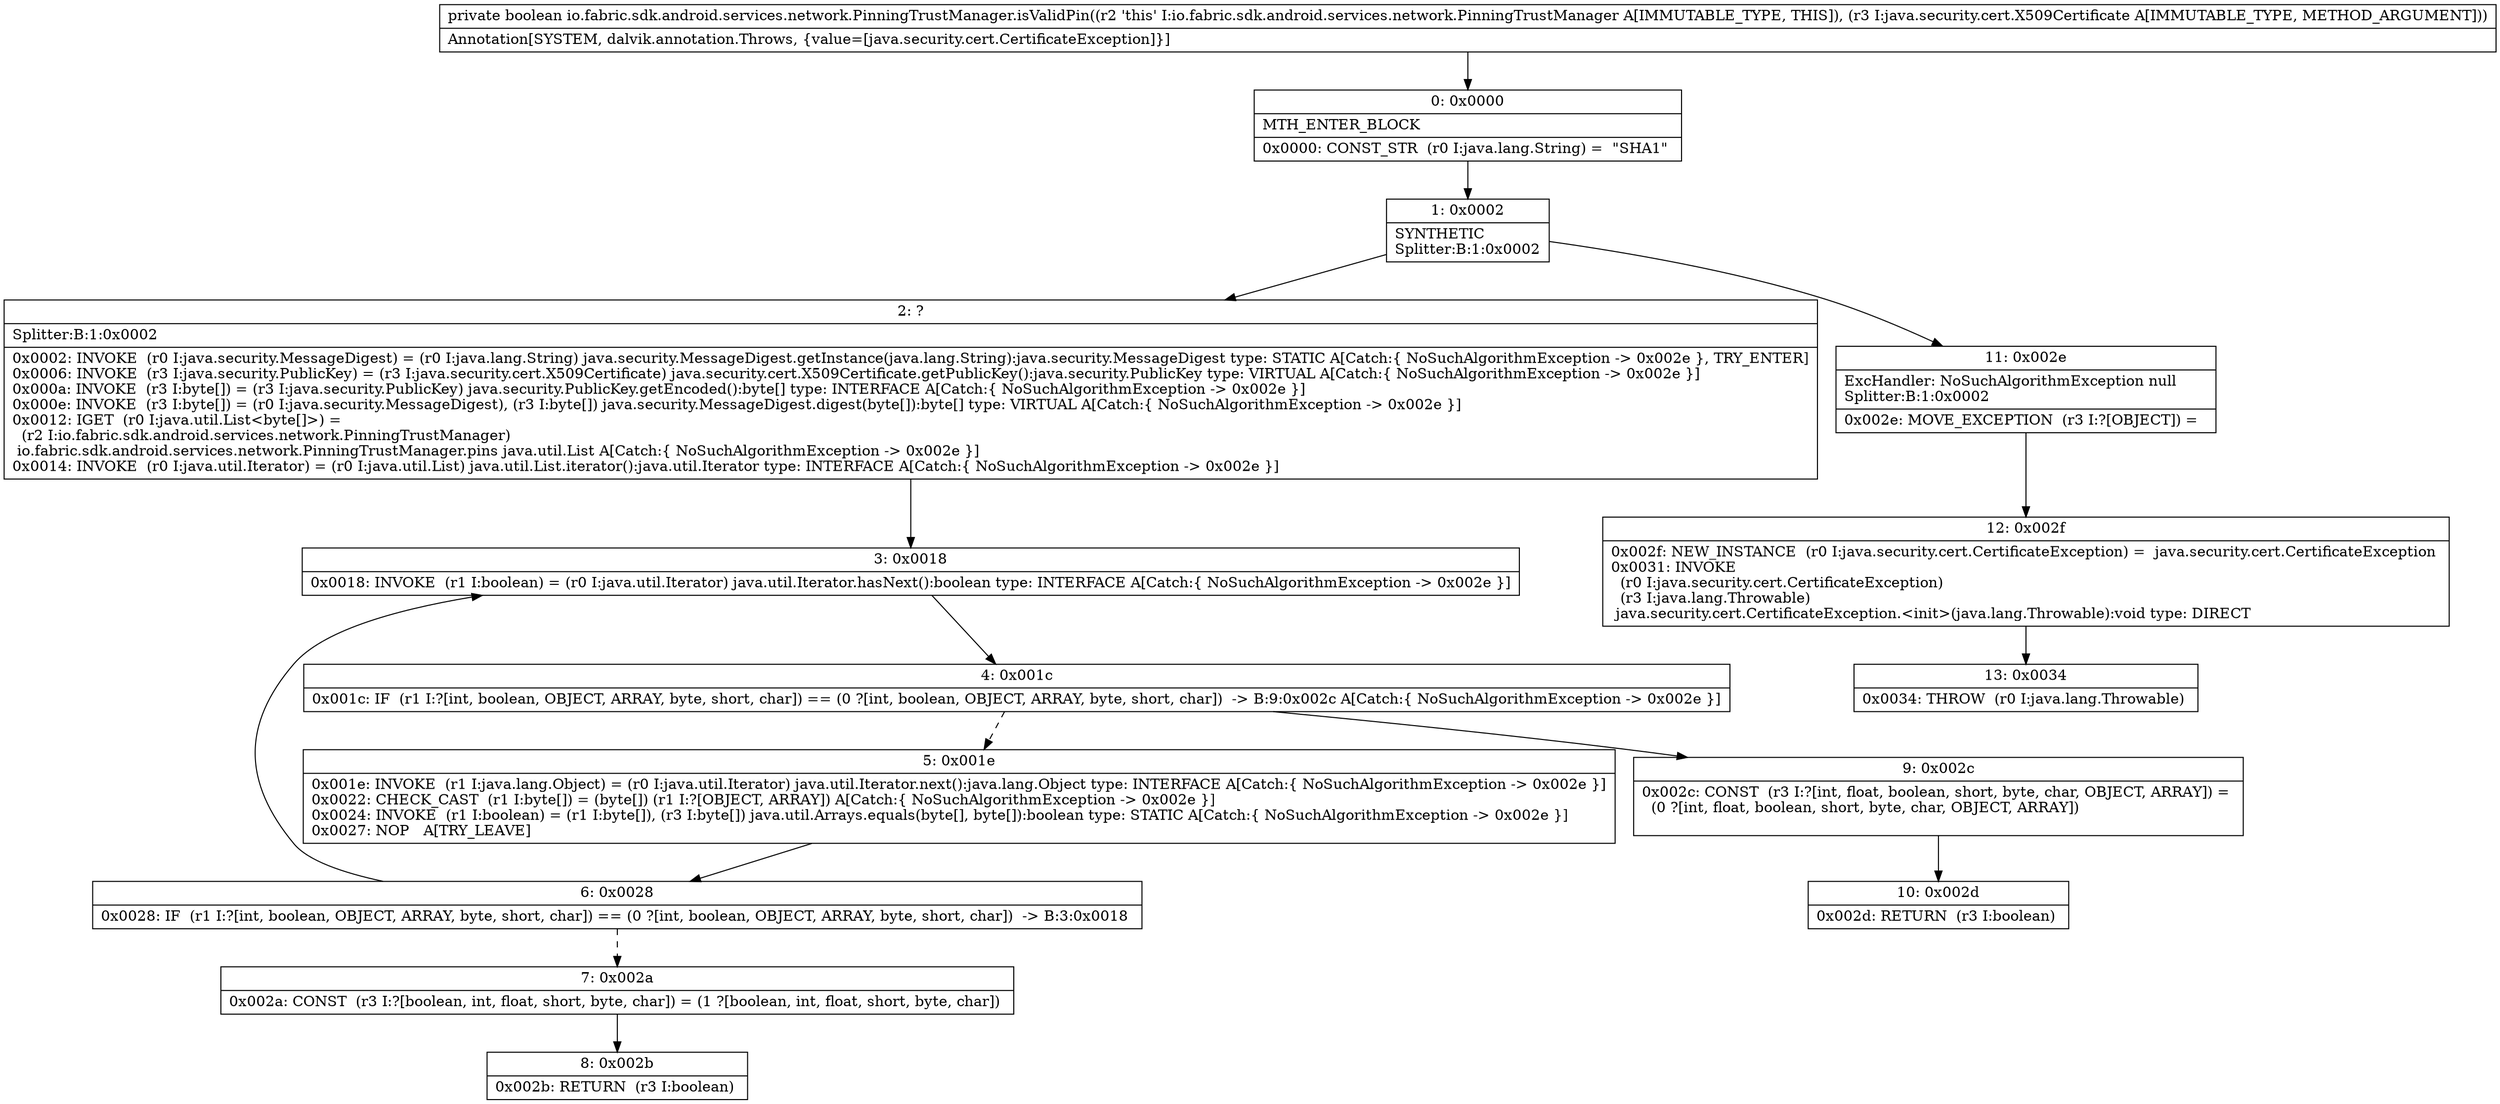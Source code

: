digraph "CFG forio.fabric.sdk.android.services.network.PinningTrustManager.isValidPin(Ljava\/security\/cert\/X509Certificate;)Z" {
Node_0 [shape=record,label="{0\:\ 0x0000|MTH_ENTER_BLOCK\l|0x0000: CONST_STR  (r0 I:java.lang.String) =  \"SHA1\" \l}"];
Node_1 [shape=record,label="{1\:\ 0x0002|SYNTHETIC\lSplitter:B:1:0x0002\l}"];
Node_2 [shape=record,label="{2\:\ ?|Splitter:B:1:0x0002\l|0x0002: INVOKE  (r0 I:java.security.MessageDigest) = (r0 I:java.lang.String) java.security.MessageDigest.getInstance(java.lang.String):java.security.MessageDigest type: STATIC A[Catch:\{ NoSuchAlgorithmException \-\> 0x002e \}, TRY_ENTER]\l0x0006: INVOKE  (r3 I:java.security.PublicKey) = (r3 I:java.security.cert.X509Certificate) java.security.cert.X509Certificate.getPublicKey():java.security.PublicKey type: VIRTUAL A[Catch:\{ NoSuchAlgorithmException \-\> 0x002e \}]\l0x000a: INVOKE  (r3 I:byte[]) = (r3 I:java.security.PublicKey) java.security.PublicKey.getEncoded():byte[] type: INTERFACE A[Catch:\{ NoSuchAlgorithmException \-\> 0x002e \}]\l0x000e: INVOKE  (r3 I:byte[]) = (r0 I:java.security.MessageDigest), (r3 I:byte[]) java.security.MessageDigest.digest(byte[]):byte[] type: VIRTUAL A[Catch:\{ NoSuchAlgorithmException \-\> 0x002e \}]\l0x0012: IGET  (r0 I:java.util.List\<byte[]\>) = \l  (r2 I:io.fabric.sdk.android.services.network.PinningTrustManager)\l io.fabric.sdk.android.services.network.PinningTrustManager.pins java.util.List A[Catch:\{ NoSuchAlgorithmException \-\> 0x002e \}]\l0x0014: INVOKE  (r0 I:java.util.Iterator) = (r0 I:java.util.List) java.util.List.iterator():java.util.Iterator type: INTERFACE A[Catch:\{ NoSuchAlgorithmException \-\> 0x002e \}]\l}"];
Node_3 [shape=record,label="{3\:\ 0x0018|0x0018: INVOKE  (r1 I:boolean) = (r0 I:java.util.Iterator) java.util.Iterator.hasNext():boolean type: INTERFACE A[Catch:\{ NoSuchAlgorithmException \-\> 0x002e \}]\l}"];
Node_4 [shape=record,label="{4\:\ 0x001c|0x001c: IF  (r1 I:?[int, boolean, OBJECT, ARRAY, byte, short, char]) == (0 ?[int, boolean, OBJECT, ARRAY, byte, short, char])  \-\> B:9:0x002c A[Catch:\{ NoSuchAlgorithmException \-\> 0x002e \}]\l}"];
Node_5 [shape=record,label="{5\:\ 0x001e|0x001e: INVOKE  (r1 I:java.lang.Object) = (r0 I:java.util.Iterator) java.util.Iterator.next():java.lang.Object type: INTERFACE A[Catch:\{ NoSuchAlgorithmException \-\> 0x002e \}]\l0x0022: CHECK_CAST  (r1 I:byte[]) = (byte[]) (r1 I:?[OBJECT, ARRAY]) A[Catch:\{ NoSuchAlgorithmException \-\> 0x002e \}]\l0x0024: INVOKE  (r1 I:boolean) = (r1 I:byte[]), (r3 I:byte[]) java.util.Arrays.equals(byte[], byte[]):boolean type: STATIC A[Catch:\{ NoSuchAlgorithmException \-\> 0x002e \}]\l0x0027: NOP   A[TRY_LEAVE]\l}"];
Node_6 [shape=record,label="{6\:\ 0x0028|0x0028: IF  (r1 I:?[int, boolean, OBJECT, ARRAY, byte, short, char]) == (0 ?[int, boolean, OBJECT, ARRAY, byte, short, char])  \-\> B:3:0x0018 \l}"];
Node_7 [shape=record,label="{7\:\ 0x002a|0x002a: CONST  (r3 I:?[boolean, int, float, short, byte, char]) = (1 ?[boolean, int, float, short, byte, char]) \l}"];
Node_8 [shape=record,label="{8\:\ 0x002b|0x002b: RETURN  (r3 I:boolean) \l}"];
Node_9 [shape=record,label="{9\:\ 0x002c|0x002c: CONST  (r3 I:?[int, float, boolean, short, byte, char, OBJECT, ARRAY]) = \l  (0 ?[int, float, boolean, short, byte, char, OBJECT, ARRAY])\l \l}"];
Node_10 [shape=record,label="{10\:\ 0x002d|0x002d: RETURN  (r3 I:boolean) \l}"];
Node_11 [shape=record,label="{11\:\ 0x002e|ExcHandler: NoSuchAlgorithmException null\lSplitter:B:1:0x0002\l|0x002e: MOVE_EXCEPTION  (r3 I:?[OBJECT]) =  \l}"];
Node_12 [shape=record,label="{12\:\ 0x002f|0x002f: NEW_INSTANCE  (r0 I:java.security.cert.CertificateException) =  java.security.cert.CertificateException \l0x0031: INVOKE  \l  (r0 I:java.security.cert.CertificateException)\l  (r3 I:java.lang.Throwable)\l java.security.cert.CertificateException.\<init\>(java.lang.Throwable):void type: DIRECT \l}"];
Node_13 [shape=record,label="{13\:\ 0x0034|0x0034: THROW  (r0 I:java.lang.Throwable) \l}"];
MethodNode[shape=record,label="{private boolean io.fabric.sdk.android.services.network.PinningTrustManager.isValidPin((r2 'this' I:io.fabric.sdk.android.services.network.PinningTrustManager A[IMMUTABLE_TYPE, THIS]), (r3 I:java.security.cert.X509Certificate A[IMMUTABLE_TYPE, METHOD_ARGUMENT]))  | Annotation[SYSTEM, dalvik.annotation.Throws, \{value=[java.security.cert.CertificateException]\}]\l}"];
MethodNode -> Node_0;
Node_0 -> Node_1;
Node_1 -> Node_2;
Node_1 -> Node_11;
Node_2 -> Node_3;
Node_3 -> Node_4;
Node_4 -> Node_5[style=dashed];
Node_4 -> Node_9;
Node_5 -> Node_6;
Node_6 -> Node_3;
Node_6 -> Node_7[style=dashed];
Node_7 -> Node_8;
Node_9 -> Node_10;
Node_11 -> Node_12;
Node_12 -> Node_13;
}


